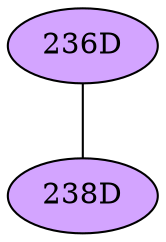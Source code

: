 // The Round Table
graph {
	"236D" [fillcolor="#D3A4FF" style=radial]
	"238D" [fillcolor="#D3A4FF" style=radial]
	"236D" -- "238D" [penwidth=1]
}
